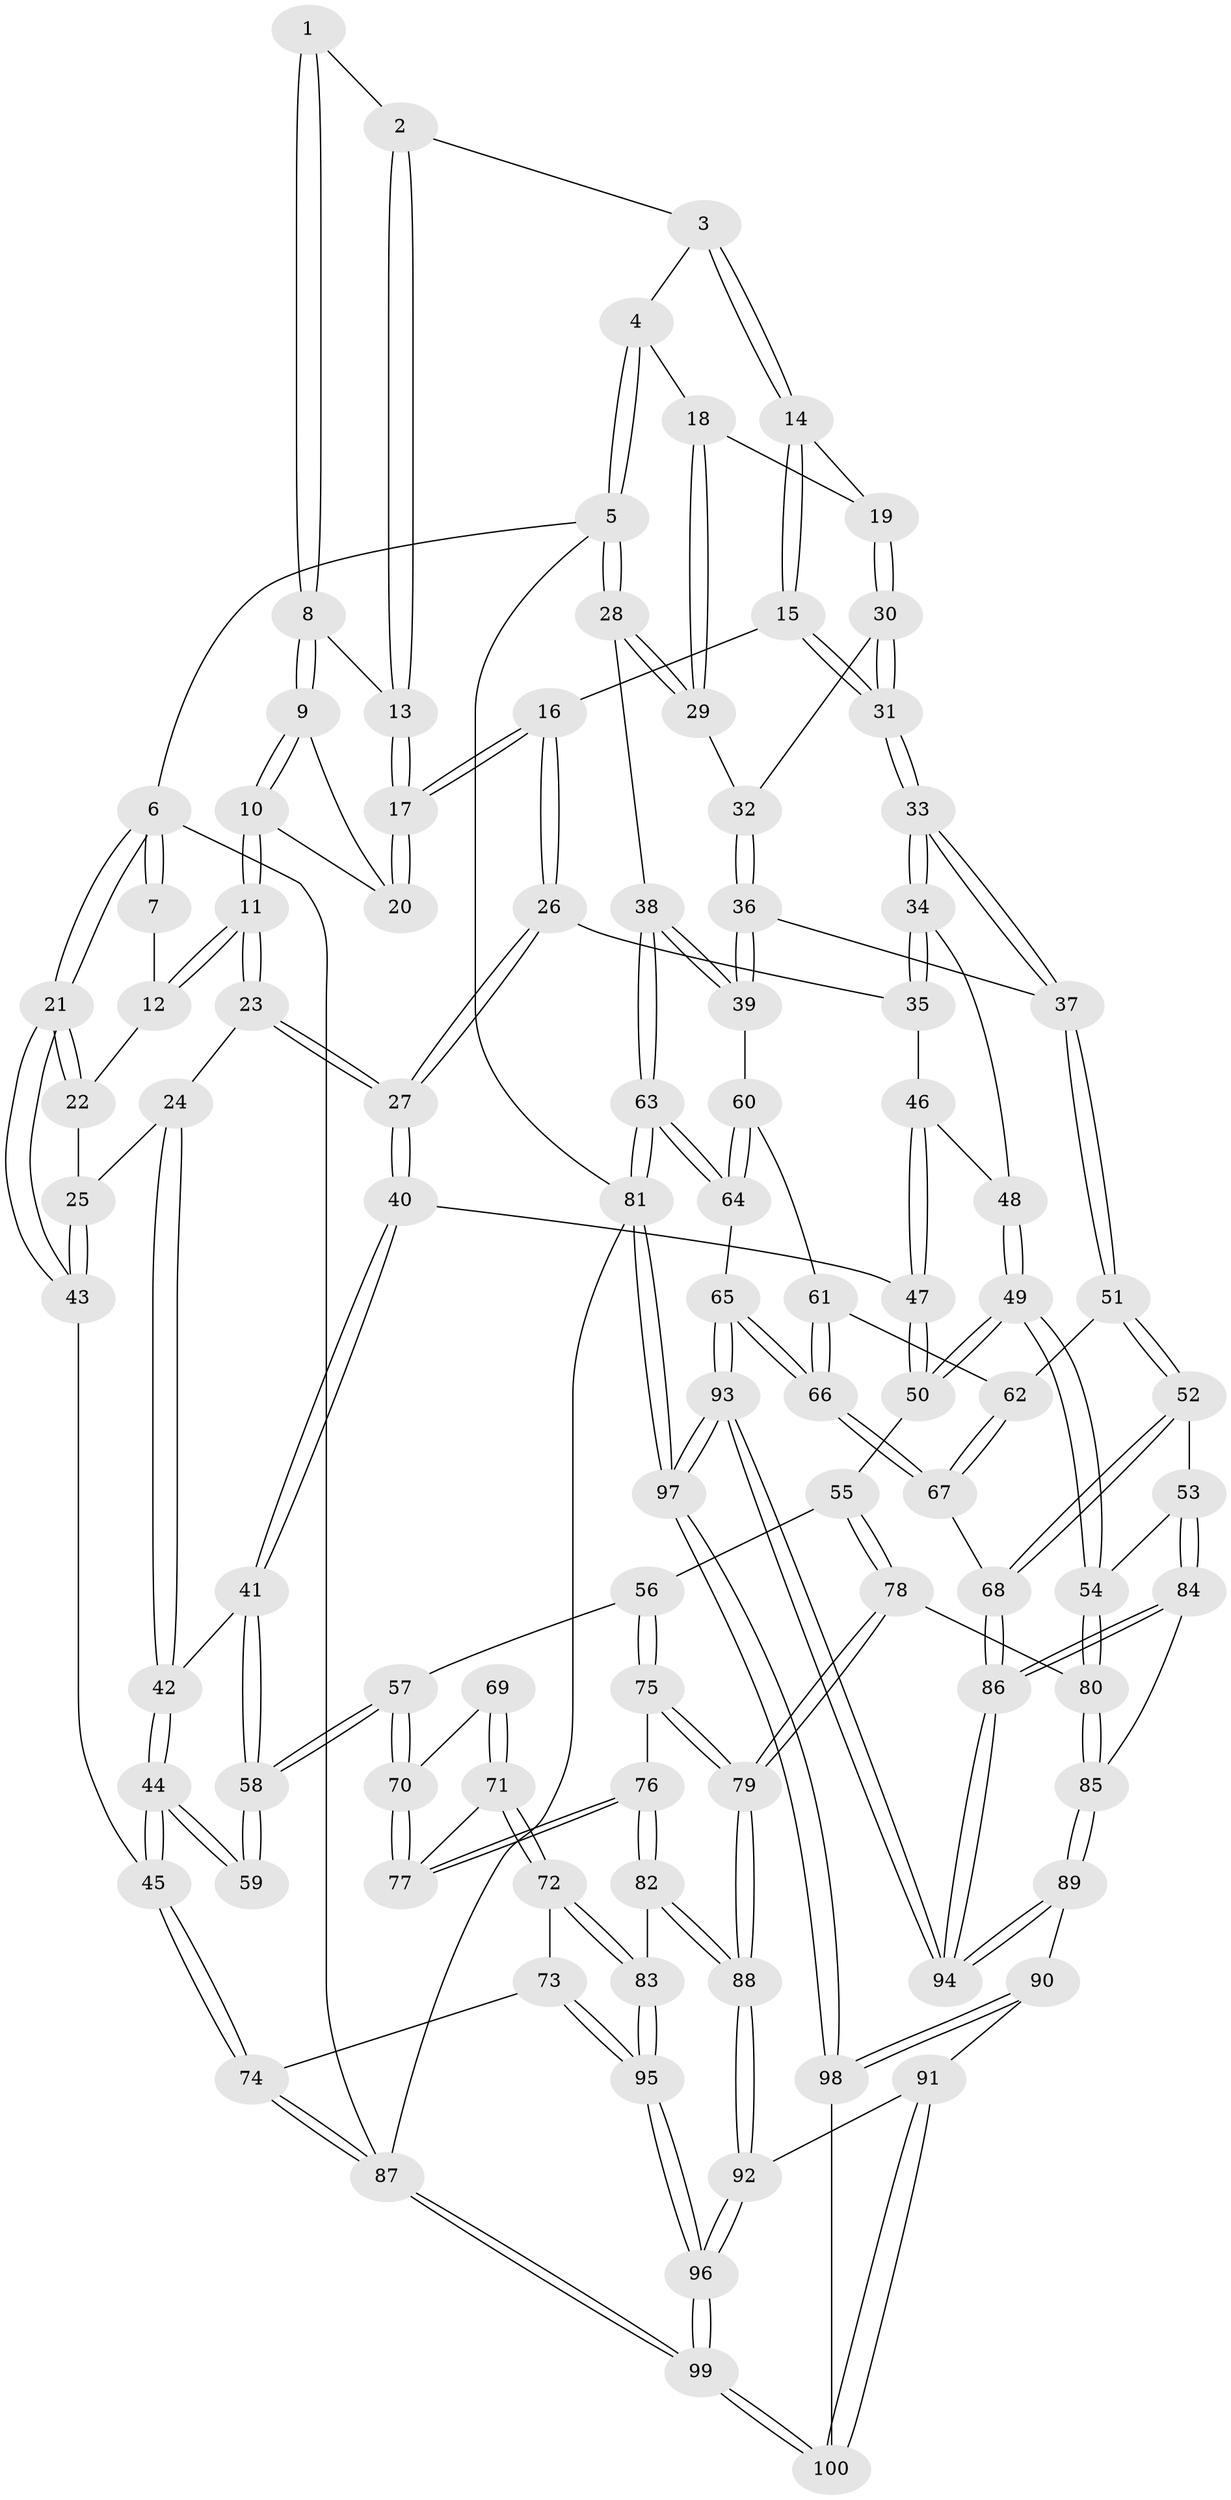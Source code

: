 // Generated by graph-tools (version 1.1) at 2025/01/03/09/25 05:01:39]
// undirected, 100 vertices, 247 edges
graph export_dot {
graph [start="1"]
  node [color=gray90,style=filled];
  1 [pos="+0.3799976177482835+0"];
  2 [pos="+0.7379680214888038+0"];
  3 [pos="+0.7744137520566119+0"];
  4 [pos="+0.9444909986103392+0"];
  5 [pos="+1+0"];
  6 [pos="+0+0"];
  7 [pos="+0.2488591332867023+0"];
  8 [pos="+0.427951803854973+0.00028779621513348665"];
  9 [pos="+0.42518658317733804+0.03653343702900976"];
  10 [pos="+0.30856859849312007+0.1476111441947039"];
  11 [pos="+0.2891680087275371+0.16222036441659005"];
  12 [pos="+0.20942440850808736+0.06690220913036952"];
  13 [pos="+0.5781688735161994+0.044541376407944304"];
  14 [pos="+0.7508837429548795+0.07299817588280799"];
  15 [pos="+0.655444834348419+0.19940894343457746"];
  16 [pos="+0.5620687722346308+0.1880216924323577"];
  17 [pos="+0.5619893283641821+0.18780354790279968"];
  18 [pos="+0.9198818061321119+0.16828414367765326"];
  19 [pos="+0.892964739910347+0.18370240972490323"];
  20 [pos="+0.49455105551886314+0.12624623328688672"];
  21 [pos="+0+0"];
  22 [pos="+0.10850841683251265+0.10609446888328694"];
  23 [pos="+0.29404640336371274+0.19246212428104395"];
  24 [pos="+0.08913495908202528+0.26437526788263327"];
  25 [pos="+0.025657324827555762+0.2347619536443695"];
  26 [pos="+0.533412858353569+0.21878060775722108"];
  27 [pos="+0.3383943027955993+0.27093171381705017"];
  28 [pos="+1+0.21620691080817556"];
  29 [pos="+1+0.19747880042812854"];
  30 [pos="+0.8619027612215466+0.24412042379390372"];
  31 [pos="+0.7459690757568621+0.30388657844341405"];
  32 [pos="+0.912794937408157+0.2993945335848582"];
  33 [pos="+0.7416695406760213+0.3573466269335655"];
  34 [pos="+0.7095317266179647+0.37415659656355643"];
  35 [pos="+0.5420928831489704+0.3302572567353707"];
  36 [pos="+0.981645400015425+0.3962926365814105"];
  37 [pos="+0.8124907589847711+0.4514418334668682"];
  38 [pos="+1+0.40005546749522397"];
  39 [pos="+1+0.4136521004979499"];
  40 [pos="+0.31456332886811794+0.3883060926306679"];
  41 [pos="+0.3057408600758849+0.39711249705807683"];
  42 [pos="+0.1665204476272665+0.36517010749451684"];
  43 [pos="+0+0.29511954506609267"];
  44 [pos="+0.019578961743723148+0.48728000025955137"];
  45 [pos="+0+0.4568188247319613"];
  46 [pos="+0.5333248153487706+0.36442453656816165"];
  47 [pos="+0.49289556231148607+0.4368607137678036"];
  48 [pos="+0.6667023034468649+0.4096231406980444"];
  49 [pos="+0.5691552502599798+0.5365483252199216"];
  50 [pos="+0.554647475420174+0.5286380998425453"];
  51 [pos="+0.8111689231742789+0.46867772785655976"];
  52 [pos="+0.7061623245098003+0.587978717830708"];
  53 [pos="+0.6061294741375414+0.5925771912436563"];
  54 [pos="+0.604163767200183+0.5915531506686695"];
  55 [pos="+0.42771373614492303+0.5766667902387607"];
  56 [pos="+0.34023957534375465+0.5415332324329022"];
  57 [pos="+0.2856330447232983+0.49045614118970654"];
  58 [pos="+0.2855656811370138+0.4891167184890495"];
  59 [pos="+0.02503253892999091+0.49085755256155933"];
  60 [pos="+0.9713492537173304+0.5186961624177728"];
  61 [pos="+0.93765657342342+0.5515882279536144"];
  62 [pos="+0.8697579639896668+0.5444197751670657"];
  63 [pos="+1+0.751881162231765"];
  64 [pos="+1+0.7423703401944575"];
  65 [pos="+1+0.7412687847370661"];
  66 [pos="+1+0.7320983973092172"];
  67 [pos="+0.8526410952059393+0.6759175473036511"];
  68 [pos="+0.8045049568907772+0.6868351174514862"];
  69 [pos="+0.052314520887903046+0.5230338435438203"];
  70 [pos="+0.2454582124516875+0.5576604084798493"];
  71 [pos="+0.11620438517535152+0.6236686536172991"];
  72 [pos="+0.10770831560888931+0.6592288471668483"];
  73 [pos="+0.03229476618305332+0.7070081015930069"];
  74 [pos="+0+0.6615565457972178"];
  75 [pos="+0.3566590816343889+0.6901946773897192"];
  76 [pos="+0.2585797801388822+0.6738861894626743"];
  77 [pos="+0.2376055326917897+0.5760461558180222"];
  78 [pos="+0.4181682363656812+0.6945635263701929"];
  79 [pos="+0.387981458208069+0.7120009552645307"];
  80 [pos="+0.4974972990260923+0.6960202557123092"];
  81 [pos="+1+1"];
  82 [pos="+0.2123535922986751+0.7376992590915769"];
  83 [pos="+0.2022132212546871+0.7419966485081032"];
  84 [pos="+0.643590219319519+0.7464724190423224"];
  85 [pos="+0.5346097310215311+0.8009896122699295"];
  86 [pos="+0.7370253207872711+0.8153875122314924"];
  87 [pos="+0+1"];
  88 [pos="+0.3687312516667391+0.8314923014386971"];
  89 [pos="+0.5225194072690953+0.833140339908692"];
  90 [pos="+0.5064569901575867+0.8442693708309718"];
  91 [pos="+0.42065322641731057+0.861877235685701"];
  92 [pos="+0.36928132035553873+0.8338029284564313"];
  93 [pos="+0.7726352304582154+0.9717991337764493"];
  94 [pos="+0.7622567298601356+0.9500945147376675"];
  95 [pos="+0.1255704444313186+0.8795868700019185"];
  96 [pos="+0.11048436074735958+1"];
  97 [pos="+0.7715499610093217+1"];
  98 [pos="+0.6180187768190752+1"];
  99 [pos="+0+1"];
  100 [pos="+0.45963072836008034+1"];
  1 -- 2;
  1 -- 8;
  1 -- 8;
  2 -- 3;
  2 -- 13;
  2 -- 13;
  3 -- 4;
  3 -- 14;
  3 -- 14;
  4 -- 5;
  4 -- 5;
  4 -- 18;
  5 -- 6;
  5 -- 28;
  5 -- 28;
  5 -- 81;
  6 -- 7;
  6 -- 7;
  6 -- 21;
  6 -- 21;
  6 -- 87;
  7 -- 12;
  8 -- 9;
  8 -- 9;
  8 -- 13;
  9 -- 10;
  9 -- 10;
  9 -- 20;
  10 -- 11;
  10 -- 11;
  10 -- 20;
  11 -- 12;
  11 -- 12;
  11 -- 23;
  11 -- 23;
  12 -- 22;
  13 -- 17;
  13 -- 17;
  14 -- 15;
  14 -- 15;
  14 -- 19;
  15 -- 16;
  15 -- 31;
  15 -- 31;
  16 -- 17;
  16 -- 17;
  16 -- 26;
  16 -- 26;
  17 -- 20;
  17 -- 20;
  18 -- 19;
  18 -- 29;
  18 -- 29;
  19 -- 30;
  19 -- 30;
  21 -- 22;
  21 -- 22;
  21 -- 43;
  21 -- 43;
  22 -- 25;
  23 -- 24;
  23 -- 27;
  23 -- 27;
  24 -- 25;
  24 -- 42;
  24 -- 42;
  25 -- 43;
  25 -- 43;
  26 -- 27;
  26 -- 27;
  26 -- 35;
  27 -- 40;
  27 -- 40;
  28 -- 29;
  28 -- 29;
  28 -- 38;
  29 -- 32;
  30 -- 31;
  30 -- 31;
  30 -- 32;
  31 -- 33;
  31 -- 33;
  32 -- 36;
  32 -- 36;
  33 -- 34;
  33 -- 34;
  33 -- 37;
  33 -- 37;
  34 -- 35;
  34 -- 35;
  34 -- 48;
  35 -- 46;
  36 -- 37;
  36 -- 39;
  36 -- 39;
  37 -- 51;
  37 -- 51;
  38 -- 39;
  38 -- 39;
  38 -- 63;
  38 -- 63;
  39 -- 60;
  40 -- 41;
  40 -- 41;
  40 -- 47;
  41 -- 42;
  41 -- 58;
  41 -- 58;
  42 -- 44;
  42 -- 44;
  43 -- 45;
  44 -- 45;
  44 -- 45;
  44 -- 59;
  44 -- 59;
  45 -- 74;
  45 -- 74;
  46 -- 47;
  46 -- 47;
  46 -- 48;
  47 -- 50;
  47 -- 50;
  48 -- 49;
  48 -- 49;
  49 -- 50;
  49 -- 50;
  49 -- 54;
  49 -- 54;
  50 -- 55;
  51 -- 52;
  51 -- 52;
  51 -- 62;
  52 -- 53;
  52 -- 68;
  52 -- 68;
  53 -- 54;
  53 -- 84;
  53 -- 84;
  54 -- 80;
  54 -- 80;
  55 -- 56;
  55 -- 78;
  55 -- 78;
  56 -- 57;
  56 -- 75;
  56 -- 75;
  57 -- 58;
  57 -- 58;
  57 -- 70;
  57 -- 70;
  58 -- 59;
  58 -- 59;
  60 -- 61;
  60 -- 64;
  60 -- 64;
  61 -- 62;
  61 -- 66;
  61 -- 66;
  62 -- 67;
  62 -- 67;
  63 -- 64;
  63 -- 64;
  63 -- 81;
  63 -- 81;
  64 -- 65;
  65 -- 66;
  65 -- 66;
  65 -- 93;
  65 -- 93;
  66 -- 67;
  66 -- 67;
  67 -- 68;
  68 -- 86;
  68 -- 86;
  69 -- 70;
  69 -- 71;
  69 -- 71;
  70 -- 77;
  70 -- 77;
  71 -- 72;
  71 -- 72;
  71 -- 77;
  72 -- 73;
  72 -- 83;
  72 -- 83;
  73 -- 74;
  73 -- 95;
  73 -- 95;
  74 -- 87;
  74 -- 87;
  75 -- 76;
  75 -- 79;
  75 -- 79;
  76 -- 77;
  76 -- 77;
  76 -- 82;
  76 -- 82;
  78 -- 79;
  78 -- 79;
  78 -- 80;
  79 -- 88;
  79 -- 88;
  80 -- 85;
  80 -- 85;
  81 -- 97;
  81 -- 97;
  81 -- 87;
  82 -- 83;
  82 -- 88;
  82 -- 88;
  83 -- 95;
  83 -- 95;
  84 -- 85;
  84 -- 86;
  84 -- 86;
  85 -- 89;
  85 -- 89;
  86 -- 94;
  86 -- 94;
  87 -- 99;
  87 -- 99;
  88 -- 92;
  88 -- 92;
  89 -- 90;
  89 -- 94;
  89 -- 94;
  90 -- 91;
  90 -- 98;
  90 -- 98;
  91 -- 92;
  91 -- 100;
  91 -- 100;
  92 -- 96;
  92 -- 96;
  93 -- 94;
  93 -- 94;
  93 -- 97;
  93 -- 97;
  95 -- 96;
  95 -- 96;
  96 -- 99;
  96 -- 99;
  97 -- 98;
  97 -- 98;
  98 -- 100;
  99 -- 100;
  99 -- 100;
}
